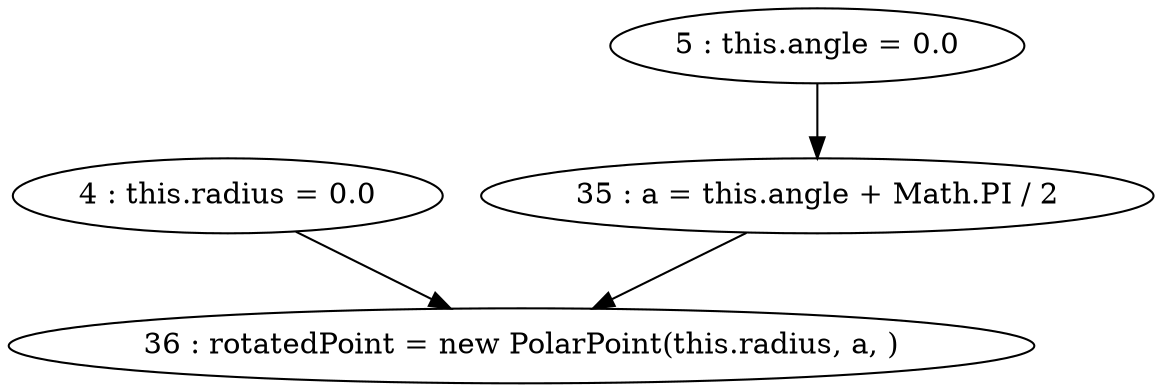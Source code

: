 digraph G {
"4 : this.radius = 0.0"
"4 : this.radius = 0.0" -> "36 : rotatedPoint = new PolarPoint(this.radius, a, )"
"5 : this.angle = 0.0"
"5 : this.angle = 0.0" -> "35 : a = this.angle + Math.PI / 2"
"35 : a = this.angle + Math.PI / 2"
"35 : a = this.angle + Math.PI / 2" -> "36 : rotatedPoint = new PolarPoint(this.radius, a, )"
"36 : rotatedPoint = new PolarPoint(this.radius, a, )"
}